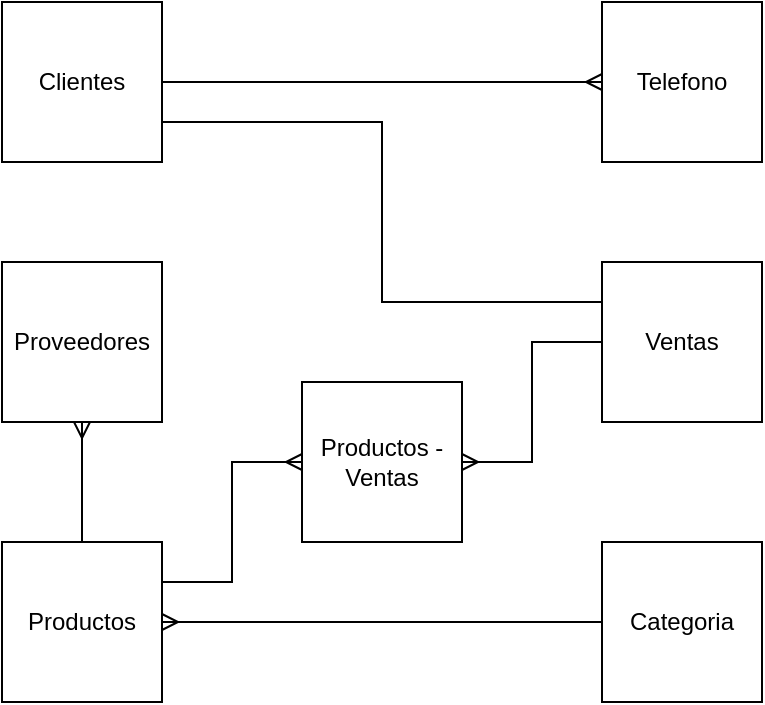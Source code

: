 <mxfile version="24.2.3" type="device">
  <diagram name="Página-1" id="631YwQ910ZKyEsJBQnA5">
    <mxGraphModel dx="880" dy="460" grid="1" gridSize="10" guides="1" tooltips="1" connect="1" arrows="1" fold="1" page="1" pageScale="1" pageWidth="827" pageHeight="1169" math="0" shadow="0">
      <root>
        <mxCell id="0" />
        <mxCell id="1" parent="0" />
        <mxCell id="cvwtrpblBETE6t91wQme-3" value="" style="edgeStyle=orthogonalEdgeStyle;rounded=0;orthogonalLoop=1;jettySize=auto;html=1;endArrow=ERmany;endFill=0;" edge="1" parent="1" source="cvwtrpblBETE6t91wQme-1" target="cvwtrpblBETE6t91wQme-2">
          <mxGeometry relative="1" as="geometry" />
        </mxCell>
        <mxCell id="cvwtrpblBETE6t91wQme-15" style="edgeStyle=orthogonalEdgeStyle;rounded=0;orthogonalLoop=1;jettySize=auto;html=1;entryX=0;entryY=0.25;entryDx=0;entryDy=0;strokeColor=default;align=center;verticalAlign=middle;fontFamily=Helvetica;fontSize=11;fontColor=default;labelBackgroundColor=default;endArrow=none;endFill=0;" edge="1" parent="1" source="cvwtrpblBETE6t91wQme-1" target="cvwtrpblBETE6t91wQme-6">
          <mxGeometry relative="1" as="geometry">
            <Array as="points">
              <mxPoint x="380" y="230" />
              <mxPoint x="380" y="320" />
            </Array>
          </mxGeometry>
        </mxCell>
        <mxCell id="cvwtrpblBETE6t91wQme-1" value="Clientes" style="whiteSpace=wrap;html=1;aspect=fixed;" vertex="1" parent="1">
          <mxGeometry x="190" y="170" width="80" height="80" as="geometry" />
        </mxCell>
        <mxCell id="cvwtrpblBETE6t91wQme-2" value="Telefono" style="whiteSpace=wrap;html=1;aspect=fixed;" vertex="1" parent="1">
          <mxGeometry x="490" y="170" width="80" height="80" as="geometry" />
        </mxCell>
        <mxCell id="cvwtrpblBETE6t91wQme-4" value="Proveedores" style="whiteSpace=wrap;html=1;aspect=fixed;" vertex="1" parent="1">
          <mxGeometry x="190" y="300" width="80" height="80" as="geometry" />
        </mxCell>
        <mxCell id="cvwtrpblBETE6t91wQme-10" style="rounded=0;orthogonalLoop=1;jettySize=auto;html=1;entryX=0;entryY=0.5;entryDx=0;entryDy=0;endArrow=ERmany;endFill=0;exitX=1;exitY=0.25;exitDx=0;exitDy=0;edgeStyle=orthogonalEdgeStyle;" edge="1" parent="1" source="cvwtrpblBETE6t91wQme-5" target="cvwtrpblBETE6t91wQme-9">
          <mxGeometry relative="1" as="geometry" />
        </mxCell>
        <mxCell id="cvwtrpblBETE6t91wQme-16" style="edgeStyle=orthogonalEdgeStyle;rounded=0;orthogonalLoop=1;jettySize=auto;html=1;entryX=0.5;entryY=1;entryDx=0;entryDy=0;strokeColor=default;align=center;verticalAlign=middle;fontFamily=Helvetica;fontSize=11;fontColor=default;labelBackgroundColor=default;endArrow=ERmany;endFill=0;" edge="1" parent="1" source="cvwtrpblBETE6t91wQme-5" target="cvwtrpblBETE6t91wQme-4">
          <mxGeometry relative="1" as="geometry" />
        </mxCell>
        <mxCell id="cvwtrpblBETE6t91wQme-5" value="Productos" style="whiteSpace=wrap;html=1;aspect=fixed;" vertex="1" parent="1">
          <mxGeometry x="190" y="440" width="80" height="80" as="geometry" />
        </mxCell>
        <mxCell id="cvwtrpblBETE6t91wQme-11" style="edgeStyle=orthogonalEdgeStyle;rounded=0;orthogonalLoop=1;jettySize=auto;html=1;entryX=1;entryY=0.5;entryDx=0;entryDy=0;endArrow=ERmany;endFill=0;" edge="1" parent="1" source="cvwtrpblBETE6t91wQme-6" target="cvwtrpblBETE6t91wQme-9">
          <mxGeometry relative="1" as="geometry" />
        </mxCell>
        <mxCell id="cvwtrpblBETE6t91wQme-6" value="Ventas" style="whiteSpace=wrap;html=1;aspect=fixed;" vertex="1" parent="1">
          <mxGeometry x="490" y="300" width="80" height="80" as="geometry" />
        </mxCell>
        <mxCell id="cvwtrpblBETE6t91wQme-13" style="edgeStyle=orthogonalEdgeStyle;rounded=0;orthogonalLoop=1;jettySize=auto;html=1;endArrow=ERmany;endFill=0;" edge="1" parent="1" source="cvwtrpblBETE6t91wQme-7" target="cvwtrpblBETE6t91wQme-5">
          <mxGeometry relative="1" as="geometry" />
        </mxCell>
        <mxCell id="cvwtrpblBETE6t91wQme-7" value="Categoria" style="whiteSpace=wrap;html=1;aspect=fixed;" vertex="1" parent="1">
          <mxGeometry x="490" y="440" width="80" height="80" as="geometry" />
        </mxCell>
        <mxCell id="cvwtrpblBETE6t91wQme-9" value="Productos - Ventas" style="whiteSpace=wrap;html=1;aspect=fixed;" vertex="1" parent="1">
          <mxGeometry x="340" y="360" width="80" height="80" as="geometry" />
        </mxCell>
      </root>
    </mxGraphModel>
  </diagram>
</mxfile>
